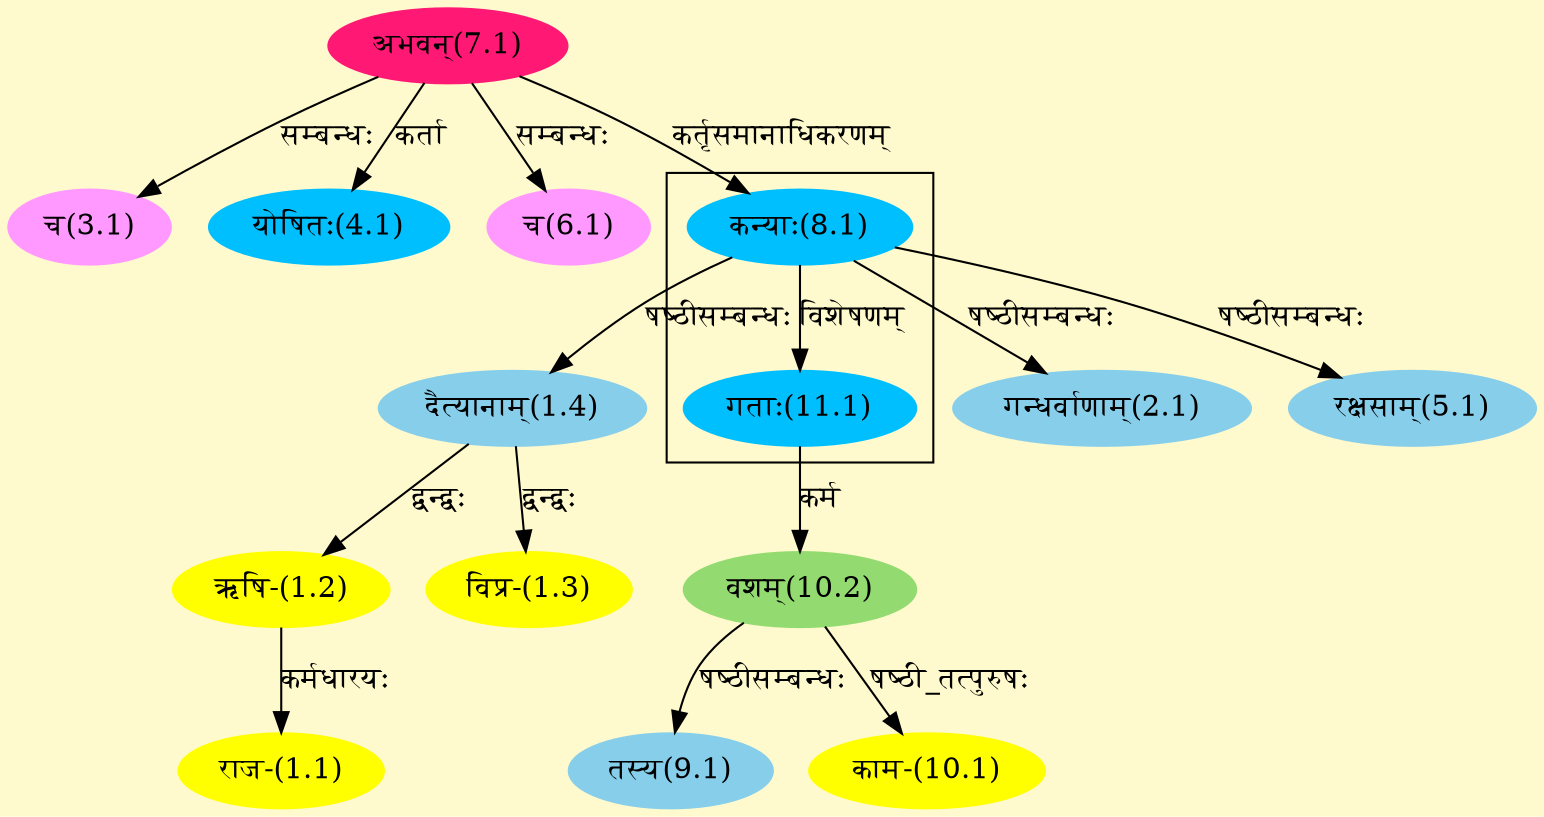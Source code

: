 digraph G{
rankdir=BT;
 compound=true;
 bgcolor="lemonchiffon1";

subgraph cluster_1{
Node11_1 [style=filled, color="#00BFFF" label = "गताः(11.1)"]
Node8_1 [style=filled, color="#00BFFF" label = "कन्याः(8.1)"]

}
Node1_1 [style=filled, color="#FFFF00" label = "राज-(1.1)"]
Node1_2 [style=filled, color="#FFFF00" label = "ऋषि-(1.2)"]
Node1_4 [style=filled, color="#87CEEB" label = "दैत्यानाम्(1.4)"]
Node1_3 [style=filled, color="#FFFF00" label = "विप्र-(1.3)"]
Node8_1 [style=filled, color="#00BFFF" label = "कन्याः(8.1)"]
Node2_1 [style=filled, color="#87CEEB" label = "गन्धर्वाणाम्(2.1)"]
Node3_1 [style=filled, color="#FF99FF" label = "च(3.1)"]
Node7_1 [style=filled, color="#FF1975" label = "अभवन्(7.1)"]
Node4_1 [style=filled, color="#00BFFF" label = "योषितः(4.1)"]
Node5_1 [style=filled, color="#87CEEB" label = "रक्षसाम्(5.1)"]
Node6_1 [style=filled, color="#FF99FF" label = "च(6.1)"]
Node [style=filled, color="" label = "()"]
Node9_1 [style=filled, color="#87CEEB" label = "तस्य(9.1)"]
Node10_2 [style=filled, color="#93DB70" label = "वशम्(10.2)"]
Node10_1 [style=filled, color="#FFFF00" label = "काम-(10.1)"]
Node11_1 [style=filled, color="#00BFFF" label = "गताः(11.1)"]
/* Start of Relations section */

Node1_1 -> Node1_2 [  label="कर्मधारयः"  dir="back" ]
Node1_2 -> Node1_4 [  label="द्वन्द्वः"  dir="back" ]
Node1_3 -> Node1_4 [  label="द्वन्द्वः"  dir="back" ]
Node1_4 -> Node8_1 [  label="षष्ठीसम्बन्धः"  dir="back" ]
Node2_1 -> Node8_1 [  label="षष्ठीसम्बन्धः"  dir="back" ]
Node3_1 -> Node7_1 [  label="सम्बन्धः"  dir="back" ]
Node4_1 -> Node7_1 [  label="कर्ता"  dir="back" ]
Node5_1 -> Node8_1 [  label="षष्ठीसम्बन्धः"  dir="back" ]
Node6_1 -> Node7_1 [  label="सम्बन्धः"  dir="back" ]
Node8_1 -> Node7_1 [  label="कर्तृसमानाधिकरणम्"  dir="back" ]
Node9_1 -> Node10_2 [  label="षष्ठीसम्बन्धः"  dir="back" ]
Node10_1 -> Node10_2 [  label="षष्ठी_तत्पुरुषः"  dir="back" ]
Node10_2 -> Node11_1 [  label="कर्म"  dir="back" ]
Node11_1 -> Node8_1 [  label="विशेषणम्"  dir="back" ]
}
